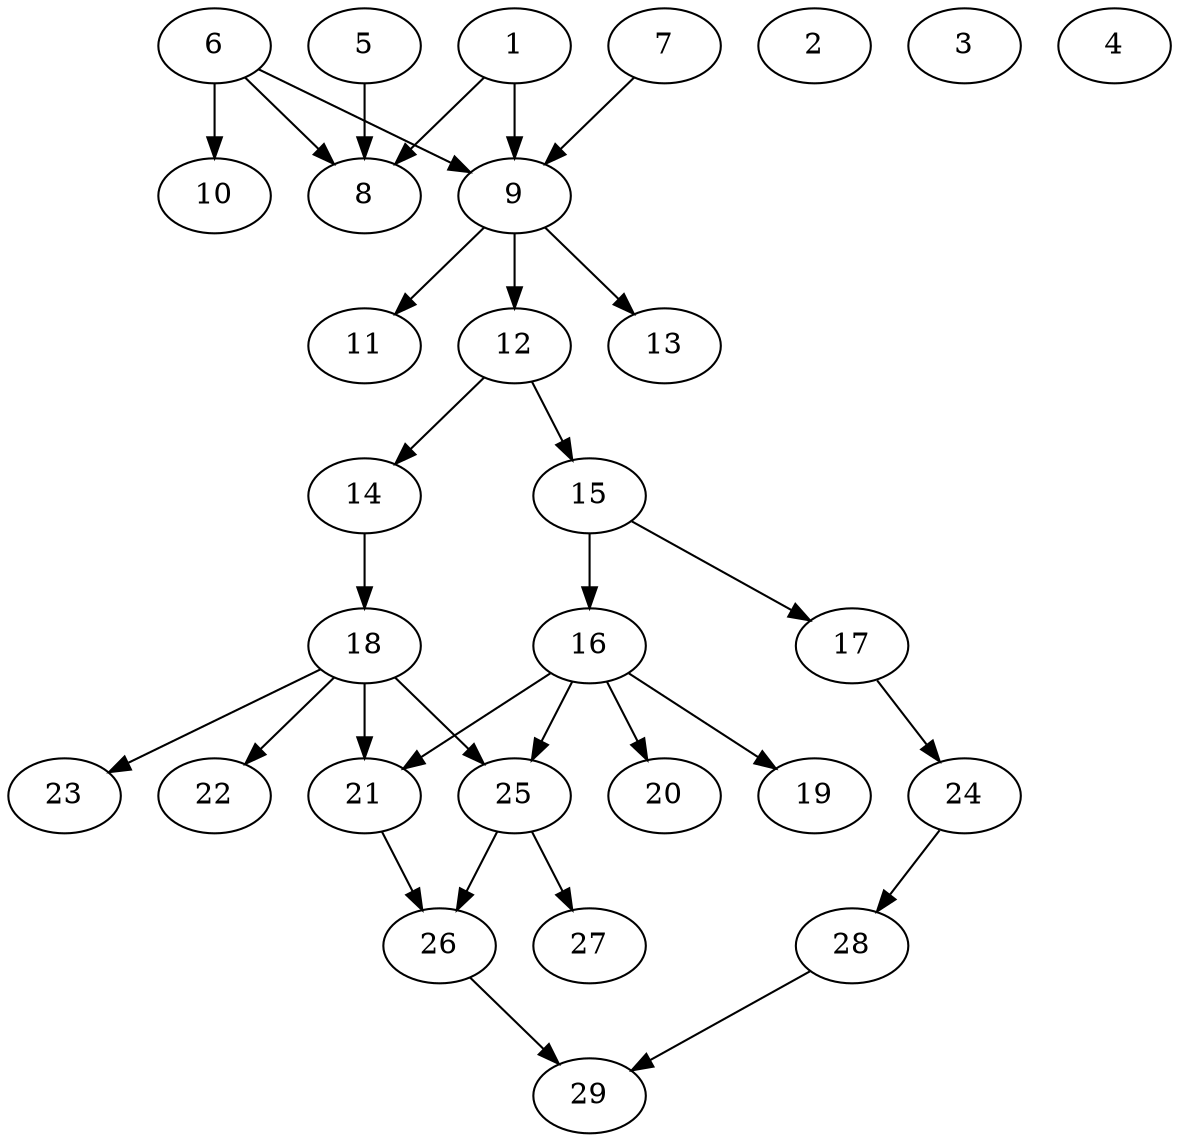 // DAG (tier=2-normal, mode=compute, n=29, ccr=0.387, fat=0.501, density=0.468, regular=0.549, jump=0.170, mindata=524288, maxdata=8388608)
// DAG automatically generated by daggen at Sun Aug 24 16:33:33 2025
// /home/ermia/Project/Environments/daggen/bin/daggen --dot --ccr 0.387 --fat 0.501 --regular 0.549 --density 0.468 --jump 0.170 --mindata 524288 --maxdata 8388608 -n 29 
digraph G {
  1 [size="4965930956502828", alpha="0.15", expect_size="2482965478251414"]
  1 -> 8 [size ="271017939304448"]
  1 -> 9 [size ="271017939304448"]
  2 [size="226064657943966720", alpha="0.20", expect_size="113032328971983360"]
  3 [size="604892275212223872", alpha="0.08", expect_size="302446137606111936"]
  4 [size="26604327014068316", alpha="0.16", expect_size="13302163507034158"]
  5 [size="954442288557412", alpha="0.09", expect_size="477221144278706"]
  5 -> 8 [size ="21153921892352"]
  6 [size="8800766679669522", alpha="0.11", expect_size="4400383339834761"]
  6 -> 8 [size ="202727959298048"]
  6 -> 9 [size ="202727959298048"]
  6 -> 10 [size ="202727959298048"]
  7 [size="213794392345946272", alpha="0.19", expect_size="106897196172973136"]
  7 -> 9 [size ="457375899189248"]
  8 [size="118422714765781", alpha="0.14", expect_size="59211357382890"]
  9 [size="405802540710494208000", alpha="0.06", expect_size="202901270355247104000"]
  9 -> 11 [size ="438496867123200"]
  9 -> 12 [size ="438496867123200"]
  9 -> 13 [size ="438496867123200"]
  10 [size="4430694086564119", alpha="0.02", expect_size="2215347043282059"]
  11 [size="28158390364184510464", alpha="0.09", expect_size="14079195182092255232"]
  12 [size="539512182669312000", alpha="0.04", expect_size="269756091334656000"]
  12 -> 14 [size ="5301809971200"]
  12 -> 15 [size ="5301809971200"]
  13 [size="2780332597591466", alpha="0.05", expect_size="1390166298795733"]
  14 [size="434715825830872192", alpha="0.11", expect_size="217357912915436096"]
  14 -> 18 [size ="272832839811072"]
  15 [size="103224014494324752384", alpha="0.11", expect_size="51612007247162376192"]
  15 -> 16 [size ="176039644889088"]
  15 -> 17 [size ="176039644889088"]
  16 [size="3074432079757312000", alpha="0.20", expect_size="1537216039878656000"]
  16 -> 19 [size ="16914789171200"]
  16 -> 20 [size ="16914789171200"]
  16 -> 21 [size ="16914789171200"]
  16 -> 25 [size ="16914789171200"]
  17 [size="13910056839558306", alpha="0.03", expect_size="6955028419779153"]
  17 -> 24 [size ="321418742988800"]
  18 [size="2132841869671224", alpha="0.11", expect_size="1066420934835612"]
  18 -> 21 [size ="50434861432832"]
  18 -> 22 [size ="50434861432832"]
  18 -> 23 [size ="50434861432832"]
  18 -> 25 [size ="50434861432832"]
  19 [size="128008858199317600", alpha="0.07", expect_size="64004429099658800"]
  20 [size="7539597910444033", alpha="0.07", expect_size="3769798955222016"]
  21 [size="42763377008705536000", alpha="0.01", expect_size="21381688504352768000"]
  21 -> 26 [size ="97829833932800"]
  22 [size="330952300691463744", alpha="0.03", expect_size="165476150345731872"]
  23 [size="6568102860803990", alpha="0.19", expect_size="3284051430401995"]
  24 [size="612923956153902", alpha="0.16", expect_size="306461978076951"]
  24 -> 28 [size ="10428927180800"]
  25 [size="178522809828554848", alpha="0.16", expect_size="89261404914277424"]
  25 -> 26 [size ="179981141409792"]
  25 -> 27 [size ="179981141409792"]
  26 [size="7363726065104992", alpha="0.03", expect_size="3681863032552496"]
  26 -> 29 [size ="432934850920448"]
  27 [size="368609215931159150592", alpha="0.11", expect_size="184304607965579575296"]
  28 [size="118390275428552528", alpha="0.02", expect_size="59195137714276264"]
  28 -> 29 [size ="320899697868800"]
  29 [size="31120999490714520", alpha="0.15", expect_size="15560499745357260"]
}